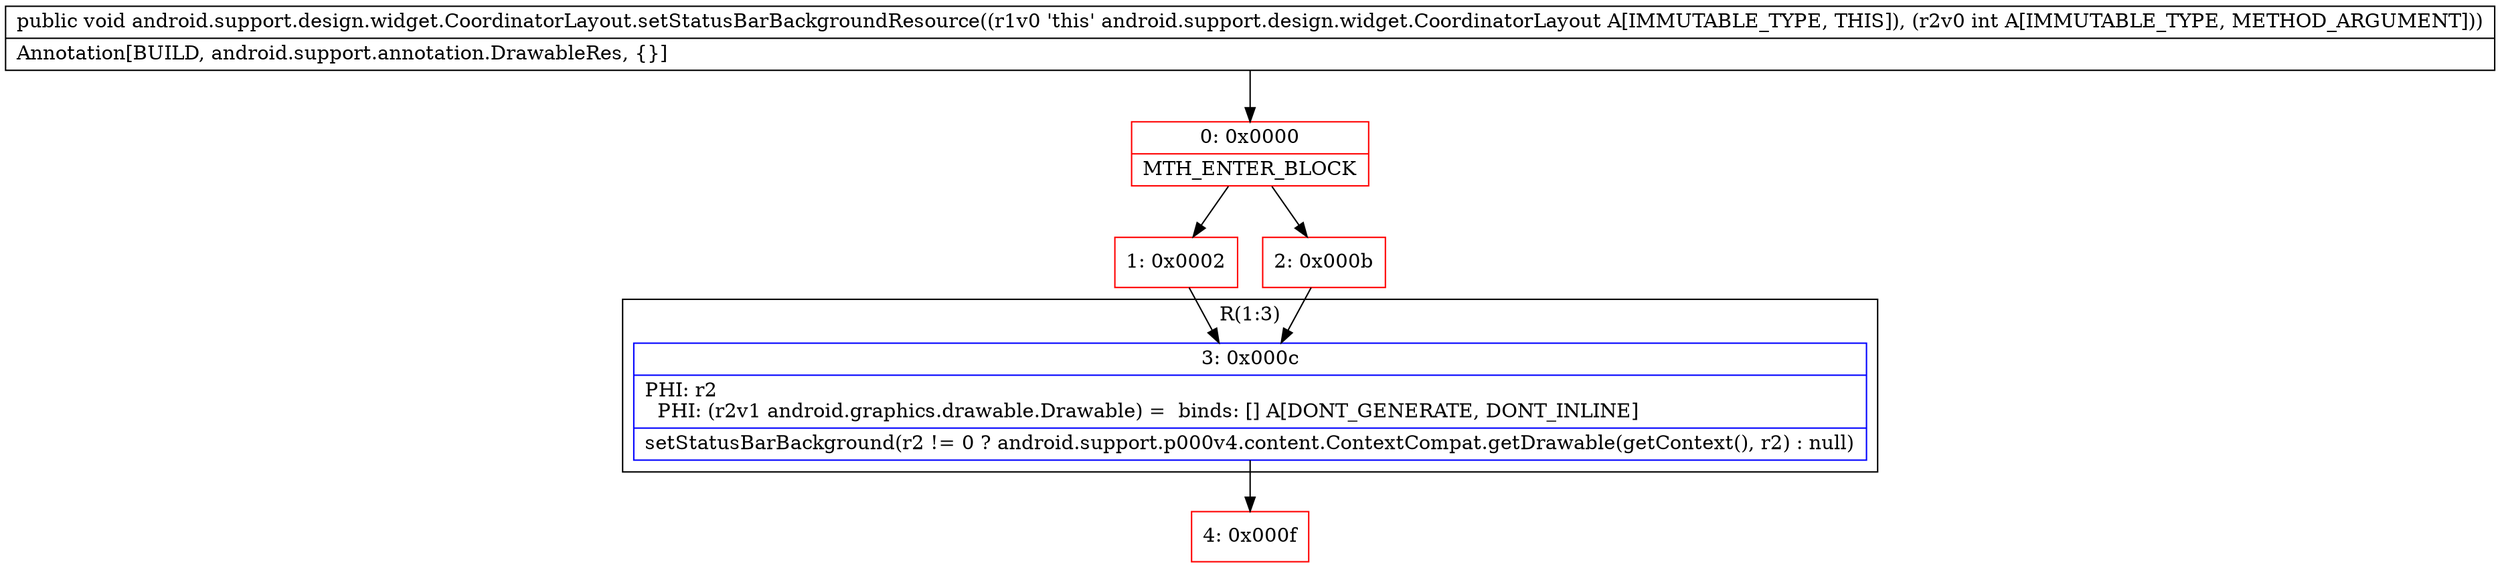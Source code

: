 digraph "CFG forandroid.support.design.widget.CoordinatorLayout.setStatusBarBackgroundResource(I)V" {
subgraph cluster_Region_1719344843 {
label = "R(1:3)";
node [shape=record,color=blue];
Node_3 [shape=record,label="{3\:\ 0x000c|PHI: r2 \l  PHI: (r2v1 android.graphics.drawable.Drawable) =  binds: [] A[DONT_GENERATE, DONT_INLINE]\l|setStatusBarBackground(r2 != 0 ? android.support.p000v4.content.ContextCompat.getDrawable(getContext(), r2) : null)\l}"];
}
Node_0 [shape=record,color=red,label="{0\:\ 0x0000|MTH_ENTER_BLOCK\l}"];
Node_1 [shape=record,color=red,label="{1\:\ 0x0002}"];
Node_2 [shape=record,color=red,label="{2\:\ 0x000b}"];
Node_4 [shape=record,color=red,label="{4\:\ 0x000f}"];
MethodNode[shape=record,label="{public void android.support.design.widget.CoordinatorLayout.setStatusBarBackgroundResource((r1v0 'this' android.support.design.widget.CoordinatorLayout A[IMMUTABLE_TYPE, THIS]), (r2v0 int A[IMMUTABLE_TYPE, METHOD_ARGUMENT]))  | Annotation[BUILD, android.support.annotation.DrawableRes, \{\}]\l}"];
MethodNode -> Node_0;
Node_3 -> Node_4;
Node_0 -> Node_1;
Node_0 -> Node_2;
Node_1 -> Node_3;
Node_2 -> Node_3;
}

